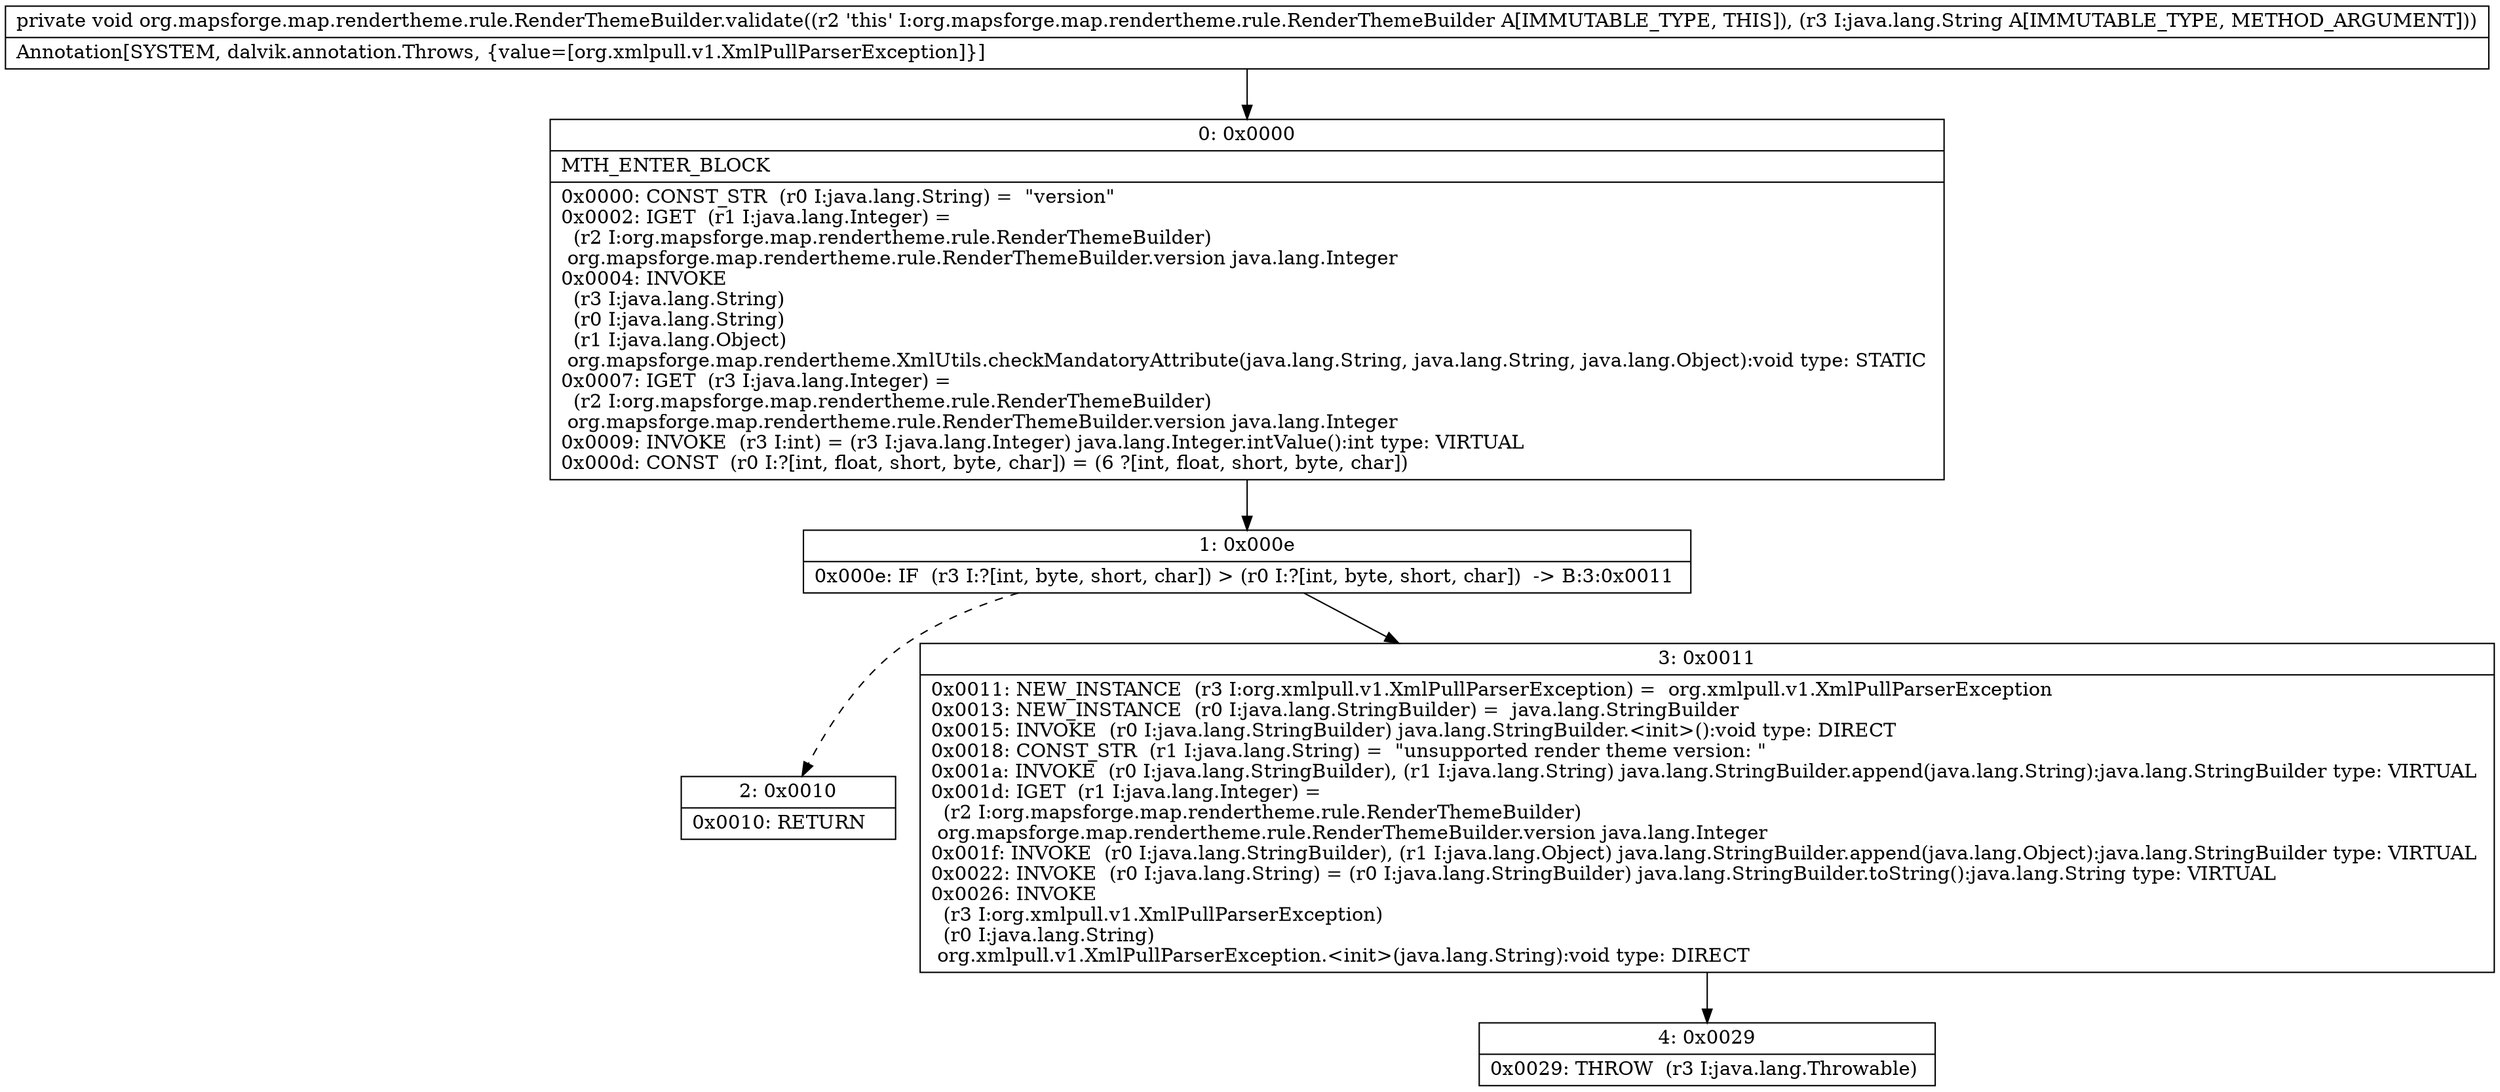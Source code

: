 digraph "CFG fororg.mapsforge.map.rendertheme.rule.RenderThemeBuilder.validate(Ljava\/lang\/String;)V" {
Node_0 [shape=record,label="{0\:\ 0x0000|MTH_ENTER_BLOCK\l|0x0000: CONST_STR  (r0 I:java.lang.String) =  \"version\" \l0x0002: IGET  (r1 I:java.lang.Integer) = \l  (r2 I:org.mapsforge.map.rendertheme.rule.RenderThemeBuilder)\l org.mapsforge.map.rendertheme.rule.RenderThemeBuilder.version java.lang.Integer \l0x0004: INVOKE  \l  (r3 I:java.lang.String)\l  (r0 I:java.lang.String)\l  (r1 I:java.lang.Object)\l org.mapsforge.map.rendertheme.XmlUtils.checkMandatoryAttribute(java.lang.String, java.lang.String, java.lang.Object):void type: STATIC \l0x0007: IGET  (r3 I:java.lang.Integer) = \l  (r2 I:org.mapsforge.map.rendertheme.rule.RenderThemeBuilder)\l org.mapsforge.map.rendertheme.rule.RenderThemeBuilder.version java.lang.Integer \l0x0009: INVOKE  (r3 I:int) = (r3 I:java.lang.Integer) java.lang.Integer.intValue():int type: VIRTUAL \l0x000d: CONST  (r0 I:?[int, float, short, byte, char]) = (6 ?[int, float, short, byte, char]) \l}"];
Node_1 [shape=record,label="{1\:\ 0x000e|0x000e: IF  (r3 I:?[int, byte, short, char]) \> (r0 I:?[int, byte, short, char])  \-\> B:3:0x0011 \l}"];
Node_2 [shape=record,label="{2\:\ 0x0010|0x0010: RETURN   \l}"];
Node_3 [shape=record,label="{3\:\ 0x0011|0x0011: NEW_INSTANCE  (r3 I:org.xmlpull.v1.XmlPullParserException) =  org.xmlpull.v1.XmlPullParserException \l0x0013: NEW_INSTANCE  (r0 I:java.lang.StringBuilder) =  java.lang.StringBuilder \l0x0015: INVOKE  (r0 I:java.lang.StringBuilder) java.lang.StringBuilder.\<init\>():void type: DIRECT \l0x0018: CONST_STR  (r1 I:java.lang.String) =  \"unsupported render theme version: \" \l0x001a: INVOKE  (r0 I:java.lang.StringBuilder), (r1 I:java.lang.String) java.lang.StringBuilder.append(java.lang.String):java.lang.StringBuilder type: VIRTUAL \l0x001d: IGET  (r1 I:java.lang.Integer) = \l  (r2 I:org.mapsforge.map.rendertheme.rule.RenderThemeBuilder)\l org.mapsforge.map.rendertheme.rule.RenderThemeBuilder.version java.lang.Integer \l0x001f: INVOKE  (r0 I:java.lang.StringBuilder), (r1 I:java.lang.Object) java.lang.StringBuilder.append(java.lang.Object):java.lang.StringBuilder type: VIRTUAL \l0x0022: INVOKE  (r0 I:java.lang.String) = (r0 I:java.lang.StringBuilder) java.lang.StringBuilder.toString():java.lang.String type: VIRTUAL \l0x0026: INVOKE  \l  (r3 I:org.xmlpull.v1.XmlPullParserException)\l  (r0 I:java.lang.String)\l org.xmlpull.v1.XmlPullParserException.\<init\>(java.lang.String):void type: DIRECT \l}"];
Node_4 [shape=record,label="{4\:\ 0x0029|0x0029: THROW  (r3 I:java.lang.Throwable) \l}"];
MethodNode[shape=record,label="{private void org.mapsforge.map.rendertheme.rule.RenderThemeBuilder.validate((r2 'this' I:org.mapsforge.map.rendertheme.rule.RenderThemeBuilder A[IMMUTABLE_TYPE, THIS]), (r3 I:java.lang.String A[IMMUTABLE_TYPE, METHOD_ARGUMENT]))  | Annotation[SYSTEM, dalvik.annotation.Throws, \{value=[org.xmlpull.v1.XmlPullParserException]\}]\l}"];
MethodNode -> Node_0;
Node_0 -> Node_1;
Node_1 -> Node_2[style=dashed];
Node_1 -> Node_3;
Node_3 -> Node_4;
}

